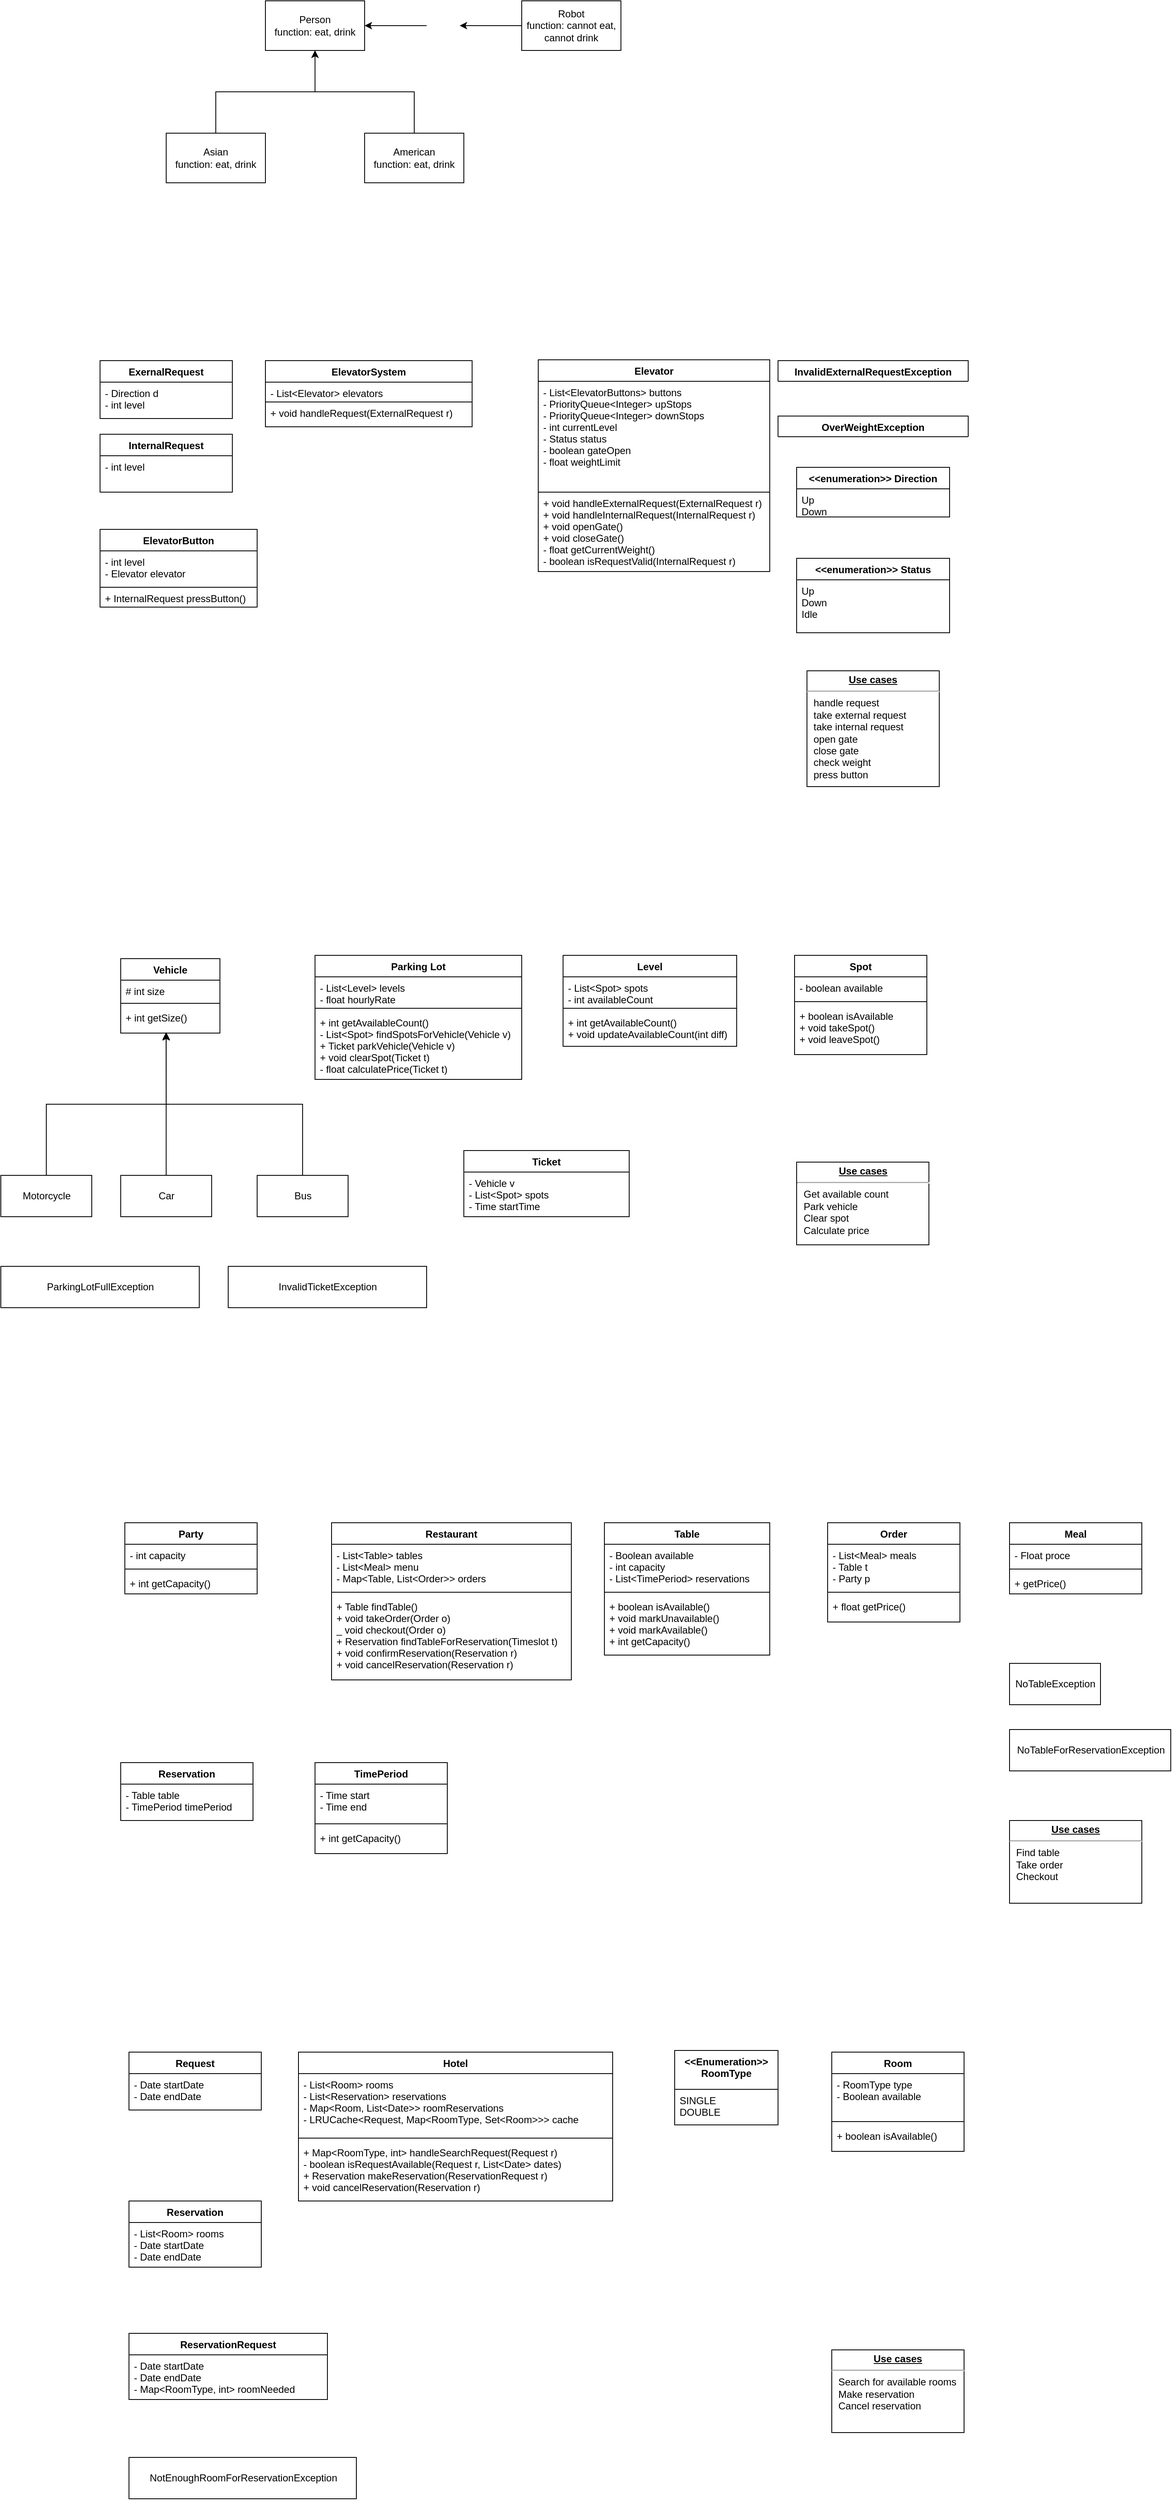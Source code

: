 <mxfile pages="1" version="11.2.5" type="device"><diagram id="mWMWQS2_z9aquYP3x2ni" name="Page-1"><mxGraphModel dx="1956" dy="824" grid="1" gridSize="10" guides="1" tooltips="1" connect="1" arrows="1" fold="1" page="1" pageScale="1" pageWidth="850" pageHeight="1100" math="0" shadow="0"><root><mxCell id="0"/><mxCell id="1" parent="0"/><mxCell id="6YsSRjpdaENqeneaQZCN-1" value="Person&lt;br&gt;function: eat, drink" style="rounded=0;whiteSpace=wrap;html=1;" parent="1" vertex="1"><mxGeometry x="230" y="190" width="120" height="60" as="geometry"/></mxCell><mxCell id="6YsSRjpdaENqeneaQZCN-4" style="edgeStyle=orthogonalEdgeStyle;rounded=0;orthogonalLoop=1;jettySize=auto;html=1;entryX=0.5;entryY=1;entryDx=0;entryDy=0;" parent="1" source="6YsSRjpdaENqeneaQZCN-2" target="6YsSRjpdaENqeneaQZCN-1" edge="1"><mxGeometry relative="1" as="geometry"/></mxCell><mxCell id="6YsSRjpdaENqeneaQZCN-2" value="Asian&lt;br&gt;function: eat, drink" style="rounded=0;whiteSpace=wrap;html=1;" parent="1" vertex="1"><mxGeometry x="110" y="350" width="120" height="60" as="geometry"/></mxCell><mxCell id="6YsSRjpdaENqeneaQZCN-5" style="edgeStyle=orthogonalEdgeStyle;rounded=0;orthogonalLoop=1;jettySize=auto;html=1;entryX=0.5;entryY=1;entryDx=0;entryDy=0;" parent="1" source="6YsSRjpdaENqeneaQZCN-3" target="6YsSRjpdaENqeneaQZCN-1" edge="1"><mxGeometry relative="1" as="geometry"/></mxCell><mxCell id="6YsSRjpdaENqeneaQZCN-3" value="American&lt;br&gt;function: eat, drink" style="rounded=0;whiteSpace=wrap;html=1;" parent="1" vertex="1"><mxGeometry x="350" y="350" width="120" height="60" as="geometry"/></mxCell><mxCell id="6YsSRjpdaENqeneaQZCN-7" style="edgeStyle=orthogonalEdgeStyle;rounded=0;orthogonalLoop=1;jettySize=auto;html=1;" parent="1" source="6YsSRjpdaENqeneaQZCN-8" target="6YsSRjpdaENqeneaQZCN-1" edge="1"><mxGeometry relative="1" as="geometry"/></mxCell><mxCell id="6YsSRjpdaENqeneaQZCN-6" value="Robot&lt;br&gt;function: cannot eat, cannot drink" style="rounded=0;whiteSpace=wrap;html=1;" parent="1" vertex="1"><mxGeometry x="540" y="190" width="120" height="60" as="geometry"/></mxCell><mxCell id="6YsSRjpdaENqeneaQZCN-8" value="" style="shape=image;html=1;verticalAlign=top;verticalLabelPosition=bottom;labelBackgroundColor=#ffffff;imageAspect=0;aspect=fixed;image=https://cdn4.iconfinder.com/data/icons/icocentre-free-icons/114/f-cross_256-128.png" parent="1" vertex="1"><mxGeometry x="425" y="200" width="40" height="40" as="geometry"/></mxCell><mxCell id="6YsSRjpdaENqeneaQZCN-9" style="edgeStyle=orthogonalEdgeStyle;rounded=0;orthogonalLoop=1;jettySize=auto;html=1;" parent="1" source="6YsSRjpdaENqeneaQZCN-6" target="6YsSRjpdaENqeneaQZCN-8" edge="1"><mxGeometry relative="1" as="geometry"><mxPoint x="540" y="220" as="sourcePoint"/><mxPoint x="350" y="220" as="targetPoint"/></mxGeometry></mxCell><mxCell id="6YsSRjpdaENqeneaQZCN-12" value="ElevatorSystem" style="swimlane;fontStyle=1;align=center;verticalAlign=top;childLayout=stackLayout;horizontal=1;startSize=26;horizontalStack=0;resizeParent=1;resizeParentMax=0;resizeLast=0;collapsible=1;marginBottom=0;" parent="1" vertex="1"><mxGeometry x="230" y="625" width="250" height="50" as="geometry"/></mxCell><mxCell id="6YsSRjpdaENqeneaQZCN-13" value="- List&lt;Elevator&gt; elevators" style="text;strokeColor=none;fillColor=none;align=left;verticalAlign=top;spacingLeft=4;spacingRight=4;overflow=hidden;rotatable=0;points=[[0,0.5],[1,0.5]];portConstraint=eastwest;" parent="6YsSRjpdaENqeneaQZCN-12" vertex="1"><mxGeometry y="26" width="250" height="24" as="geometry"/></mxCell><mxCell id="6YsSRjpdaENqeneaQZCN-17" value="Elevator" style="swimlane;fontStyle=1;align=center;verticalAlign=top;childLayout=stackLayout;horizontal=1;startSize=26;horizontalStack=0;resizeParent=1;resizeParentMax=0;resizeLast=0;collapsible=1;marginBottom=0;" parent="1" vertex="1"><mxGeometry x="560" y="624" width="280" height="160" as="geometry"/></mxCell><mxCell id="6YsSRjpdaENqeneaQZCN-18" value="- List&lt;ElevatorButtons&gt; buttons&#10;- PriorityQueue&lt;Integer&gt; upStops&#10;- PriorityQueue&lt;Integer&gt; downStops&#10;- int currentLevel&#10;- Status status&#10;- boolean gateOpen&#10;- float weightLimit&#10;" style="text;strokeColor=none;fillColor=none;align=left;verticalAlign=top;spacingLeft=4;spacingRight=4;overflow=hidden;rotatable=0;points=[[0,0.5],[1,0.5]];portConstraint=eastwest;" parent="6YsSRjpdaENqeneaQZCN-17" vertex="1"><mxGeometry y="26" width="280" height="134" as="geometry"/></mxCell><mxCell id="6YsSRjpdaENqeneaQZCN-20" value="&lt;p style=&quot;margin: 0px ; margin-top: 4px ; text-align: center ; text-decoration: underline&quot;&gt;&lt;b&gt;Use cases&lt;/b&gt;&lt;/p&gt;&lt;hr&gt;&lt;p style=&quot;margin: 0px ; margin-left: 8px&quot;&gt;handle request&lt;br&gt;take external request&lt;/p&gt;&lt;p style=&quot;margin: 0px ; margin-left: 8px&quot;&gt;take internal request&lt;/p&gt;&lt;p style=&quot;margin: 0px ; margin-left: 8px&quot;&gt;open gate&lt;/p&gt;&lt;p style=&quot;margin: 0px ; margin-left: 8px&quot;&gt;close gate&lt;/p&gt;&lt;p style=&quot;margin: 0px ; margin-left: 8px&quot;&gt;check weight&lt;/p&gt;&lt;p style=&quot;margin: 0px ; margin-left: 8px&quot;&gt;press button&lt;/p&gt;" style="verticalAlign=top;align=left;overflow=fill;fontSize=12;fontFamily=Helvetica;html=1;" parent="1" vertex="1"><mxGeometry x="885" y="1000" width="160" height="140" as="geometry"/></mxCell><mxCell id="6YsSRjpdaENqeneaQZCN-31" value="+ void handleRequest(ExternalRequest r)" style="text;strokeColor=#000000;fillColor=none;align=left;verticalAlign=top;spacingLeft=4;spacingRight=4;overflow=hidden;rotatable=0;points=[[0,0.5],[1,0.5]];portConstraint=eastwest;" parent="1" vertex="1"><mxGeometry x="230" y="675" width="250" height="30" as="geometry"/></mxCell><mxCell id="6YsSRjpdaENqeneaQZCN-32" value="InvalidExternalRequestException" style="swimlane;fontStyle=1;align=center;verticalAlign=top;childLayout=stackLayout;horizontal=1;startSize=26;horizontalStack=0;resizeParent=1;resizeParentMax=0;resizeLast=0;collapsible=1;marginBottom=0;" parent="1" vertex="1"><mxGeometry x="850" y="625" width="230" height="25" as="geometry"><mxRectangle x="850" y="625" width="210" height="26" as="alternateBounds"/></mxGeometry></mxCell><mxCell id="6YsSRjpdaENqeneaQZCN-34" value="ExernalRequest" style="swimlane;fontStyle=1;align=center;verticalAlign=top;childLayout=stackLayout;horizontal=1;startSize=26;horizontalStack=0;resizeParent=1;resizeParentMax=0;resizeLast=0;collapsible=1;marginBottom=0;strokeColor=#000000;" parent="1" vertex="1"><mxGeometry x="30" y="625" width="160" height="70" as="geometry"/></mxCell><mxCell id="6YsSRjpdaENqeneaQZCN-35" value="- Direction d&#10;- int level" style="text;strokeColor=none;fillColor=none;align=left;verticalAlign=top;spacingLeft=4;spacingRight=4;overflow=hidden;rotatable=0;points=[[0,0.5],[1,0.5]];portConstraint=eastwest;" parent="6YsSRjpdaENqeneaQZCN-34" vertex="1"><mxGeometry y="26" width="160" height="44" as="geometry"/></mxCell><mxCell id="6YsSRjpdaENqeneaQZCN-39" value="&lt;&lt;enumeration&gt;&gt; Direction" style="swimlane;fontStyle=1;align=center;verticalAlign=top;childLayout=stackLayout;horizontal=1;startSize=26;horizontalStack=0;resizeParent=1;resizeParentMax=0;resizeLast=0;collapsible=1;marginBottom=0;strokeColor=#000000;" parent="1" vertex="1"><mxGeometry x="872.5" y="754" width="185" height="60" as="geometry"/></mxCell><mxCell id="6YsSRjpdaENqeneaQZCN-40" value="Up&#10;Down" style="text;strokeColor=none;fillColor=none;align=left;verticalAlign=top;spacingLeft=4;spacingRight=4;overflow=hidden;rotatable=0;points=[[0,0.5],[1,0.5]];portConstraint=eastwest;" parent="6YsSRjpdaENqeneaQZCN-39" vertex="1"><mxGeometry y="26" width="185" height="34" as="geometry"/></mxCell><mxCell id="6YsSRjpdaENqeneaQZCN-43" value="+ void handleExternalRequest(ExternalRequest r)&#10;+ void handleInternalRequest(InternalRequest r)&#10;+ void openGate()&#10;+ void closeGate()&#10;- float getCurrentWeight()&#10;- boolean isRequestValid(InternalRequest r)" style="text;strokeColor=#000000;fillColor=none;align=left;verticalAlign=top;spacingLeft=4;spacingRight=4;overflow=hidden;rotatable=0;points=[[0,0.5],[1,0.5]];portConstraint=eastwest;" parent="1" vertex="1"><mxGeometry x="560" y="784" width="280" height="96" as="geometry"/></mxCell><mxCell id="6YsSRjpdaENqeneaQZCN-44" value="InternalRequest" style="swimlane;fontStyle=1;align=center;verticalAlign=top;childLayout=stackLayout;horizontal=1;startSize=26;horizontalStack=0;resizeParent=1;resizeParentMax=0;resizeLast=0;collapsible=1;marginBottom=0;strokeColor=#000000;" parent="1" vertex="1"><mxGeometry x="30" y="714" width="160" height="70" as="geometry"/></mxCell><mxCell id="6YsSRjpdaENqeneaQZCN-45" value="- int level" style="text;strokeColor=none;fillColor=none;align=left;verticalAlign=top;spacingLeft=4;spacingRight=4;overflow=hidden;rotatable=0;points=[[0,0.5],[1,0.5]];portConstraint=eastwest;" parent="6YsSRjpdaENqeneaQZCN-44" vertex="1"><mxGeometry y="26" width="160" height="44" as="geometry"/></mxCell><mxCell id="6YsSRjpdaENqeneaQZCN-46" value="&lt;&lt;enumeration&gt;&gt; Status" style="swimlane;fontStyle=1;align=center;verticalAlign=top;childLayout=stackLayout;horizontal=1;startSize=26;horizontalStack=0;resizeParent=1;resizeParentMax=0;resizeLast=0;collapsible=1;marginBottom=0;strokeColor=#000000;" parent="1" vertex="1"><mxGeometry x="872.5" y="864" width="185" height="90" as="geometry"/></mxCell><mxCell id="6YsSRjpdaENqeneaQZCN-47" value="Up&#10;Down&#10;Idle" style="text;strokeColor=none;fillColor=none;align=left;verticalAlign=top;spacingLeft=4;spacingRight=4;overflow=hidden;rotatable=0;points=[[0,0.5],[1,0.5]];portConstraint=eastwest;" parent="6YsSRjpdaENqeneaQZCN-46" vertex="1"><mxGeometry y="26" width="185" height="64" as="geometry"/></mxCell><mxCell id="6YsSRjpdaENqeneaQZCN-48" value="OverWeightException" style="swimlane;fontStyle=1;align=center;verticalAlign=top;childLayout=stackLayout;horizontal=1;startSize=26;horizontalStack=0;resizeParent=1;resizeParentMax=0;resizeLast=0;collapsible=1;marginBottom=0;" parent="1" vertex="1"><mxGeometry x="850" y="692" width="230" height="25" as="geometry"><mxRectangle x="850" y="625" width="210" height="26" as="alternateBounds"/></mxGeometry></mxCell><mxCell id="6YsSRjpdaENqeneaQZCN-49" value="ElevatorButton" style="swimlane;fontStyle=1;align=center;verticalAlign=top;childLayout=stackLayout;horizontal=1;startSize=26;horizontalStack=0;resizeParent=1;resizeParentMax=0;resizeLast=0;collapsible=1;marginBottom=0;strokeColor=#000000;" parent="1" vertex="1"><mxGeometry x="30" y="829" width="190" height="70" as="geometry"/></mxCell><mxCell id="6YsSRjpdaENqeneaQZCN-50" value="- int level&#10;- Elevator elevator" style="text;strokeColor=none;fillColor=none;align=left;verticalAlign=top;spacingLeft=4;spacingRight=4;overflow=hidden;rotatable=0;points=[[0,0.5],[1,0.5]];portConstraint=eastwest;" parent="6YsSRjpdaENqeneaQZCN-49" vertex="1"><mxGeometry y="26" width="190" height="44" as="geometry"/></mxCell><mxCell id="6YsSRjpdaENqeneaQZCN-51" value="+ InternalRequest pressButton()" style="text;strokeColor=#000000;fillColor=none;align=left;verticalAlign=top;spacingLeft=4;spacingRight=4;overflow=hidden;rotatable=0;points=[[0,0.5],[1,0.5]];portConstraint=eastwest;" parent="1" vertex="1"><mxGeometry x="30" y="899" width="190" height="24" as="geometry"/></mxCell><mxCell id="joDjQTi2y1f8AxvnKc9--3" value="Parking Lot" style="swimlane;fontStyle=1;align=center;verticalAlign=top;childLayout=stackLayout;horizontal=1;startSize=26;horizontalStack=0;resizeParent=1;resizeParentMax=0;resizeLast=0;collapsible=1;marginBottom=0;" parent="1" vertex="1"><mxGeometry x="290" y="1344" width="250" height="150" as="geometry"/></mxCell><mxCell id="joDjQTi2y1f8AxvnKc9--4" value="- List&lt;Level&gt; levels&#10;- float hourlyRate" style="text;strokeColor=none;fillColor=none;align=left;verticalAlign=top;spacingLeft=4;spacingRight=4;overflow=hidden;rotatable=0;points=[[0,0.5],[1,0.5]];portConstraint=eastwest;" parent="joDjQTi2y1f8AxvnKc9--3" vertex="1"><mxGeometry y="26" width="250" height="34" as="geometry"/></mxCell><mxCell id="joDjQTi2y1f8AxvnKc9--5" value="" style="line;strokeWidth=1;fillColor=none;align=left;verticalAlign=middle;spacingTop=-1;spacingLeft=3;spacingRight=3;rotatable=0;labelPosition=right;points=[];portConstraint=eastwest;" parent="joDjQTi2y1f8AxvnKc9--3" vertex="1"><mxGeometry y="60" width="250" height="8" as="geometry"/></mxCell><mxCell id="joDjQTi2y1f8AxvnKc9--6" value="+ int getAvailableCount()&#10;- List&lt;Spot&gt; findSpotsForVehicle(Vehicle v)&#10;+ Ticket parkVehicle(Vehicle v)&#10;+ void clearSpot(Ticket t)&#10;- float calculatePrice(Ticket t)" style="text;strokeColor=none;fillColor=none;align=left;verticalAlign=top;spacingLeft=4;spacingRight=4;overflow=hidden;rotatable=0;points=[[0,0.5],[1,0.5]];portConstraint=eastwest;" parent="joDjQTi2y1f8AxvnKc9--3" vertex="1"><mxGeometry y="68" width="250" height="82" as="geometry"/></mxCell><mxCell id="joDjQTi2y1f8AxvnKc9--8" value="Spot" style="swimlane;fontStyle=1;align=center;verticalAlign=top;childLayout=stackLayout;horizontal=1;startSize=26;horizontalStack=0;resizeParent=1;resizeParentMax=0;resizeLast=0;collapsible=1;marginBottom=0;" parent="1" vertex="1"><mxGeometry x="870" y="1344" width="160" height="120" as="geometry"/></mxCell><mxCell id="joDjQTi2y1f8AxvnKc9--9" value="- boolean available" style="text;strokeColor=none;fillColor=none;align=left;verticalAlign=top;spacingLeft=4;spacingRight=4;overflow=hidden;rotatable=0;points=[[0,0.5],[1,0.5]];portConstraint=eastwest;" parent="joDjQTi2y1f8AxvnKc9--8" vertex="1"><mxGeometry y="26" width="160" height="26" as="geometry"/></mxCell><mxCell id="joDjQTi2y1f8AxvnKc9--10" value="" style="line;strokeWidth=1;fillColor=none;align=left;verticalAlign=middle;spacingTop=-1;spacingLeft=3;spacingRight=3;rotatable=0;labelPosition=right;points=[];portConstraint=eastwest;" parent="joDjQTi2y1f8AxvnKc9--8" vertex="1"><mxGeometry y="52" width="160" height="8" as="geometry"/></mxCell><mxCell id="joDjQTi2y1f8AxvnKc9--11" value="+ boolean isAvailable&#10;+ void takeSpot()&#10;+ void leaveSpot()" style="text;strokeColor=none;fillColor=none;align=left;verticalAlign=top;spacingLeft=4;spacingRight=4;overflow=hidden;rotatable=0;points=[[0,0.5],[1,0.5]];portConstraint=eastwest;" parent="joDjQTi2y1f8AxvnKc9--8" vertex="1"><mxGeometry y="60" width="160" height="60" as="geometry"/></mxCell><mxCell id="joDjQTi2y1f8AxvnKc9--12" value="&lt;p style=&quot;margin: 0px ; margin-top: 4px ; text-align: center ; text-decoration: underline&quot;&gt;&lt;b&gt;Use cases&lt;/b&gt;&lt;/p&gt;&lt;hr&gt;&lt;p style=&quot;margin: 0px ; margin-left: 8px&quot;&gt;Get available count&lt;/p&gt;&lt;p style=&quot;margin: 0px ; margin-left: 8px&quot;&gt;Park vehicle&lt;/p&gt;&lt;p style=&quot;margin: 0px ; margin-left: 8px&quot;&gt;Clear spot&lt;/p&gt;&lt;p style=&quot;margin: 0px ; margin-left: 8px&quot;&gt;Calculate price&lt;/p&gt;" style="verticalAlign=top;align=left;overflow=fill;fontSize=12;fontFamily=Helvetica;html=1;" parent="1" vertex="1"><mxGeometry x="872.5" y="1594" width="160" height="100" as="geometry"/></mxCell><mxCell id="joDjQTi2y1f8AxvnKc9--30" style="edgeStyle=orthogonalEdgeStyle;rounded=0;orthogonalLoop=1;jettySize=auto;html=1;entryX=0.458;entryY=1;entryDx=0;entryDy=0;entryPerimeter=0;" parent="1" source="joDjQTi2y1f8AxvnKc9--13" target="joDjQTi2y1f8AxvnKc9--23" edge="1"><mxGeometry relative="1" as="geometry"/></mxCell><mxCell id="joDjQTi2y1f8AxvnKc9--13" value="Bus" style="html=1;" parent="1" vertex="1"><mxGeometry x="220" y="1610" width="110" height="50" as="geometry"/></mxCell><mxCell id="joDjQTi2y1f8AxvnKc9--29" style="edgeStyle=orthogonalEdgeStyle;rounded=0;orthogonalLoop=1;jettySize=auto;html=1;entryX=0.458;entryY=0.969;entryDx=0;entryDy=0;entryPerimeter=0;" parent="1" source="joDjQTi2y1f8AxvnKc9--14" target="joDjQTi2y1f8AxvnKc9--23" edge="1"><mxGeometry relative="1" as="geometry"/></mxCell><mxCell id="joDjQTi2y1f8AxvnKc9--14" value="Car" style="html=1;" parent="1" vertex="1"><mxGeometry x="55" y="1610" width="110" height="50" as="geometry"/></mxCell><mxCell id="joDjQTi2y1f8AxvnKc9--28" style="edgeStyle=orthogonalEdgeStyle;rounded=0;orthogonalLoop=1;jettySize=auto;html=1;entryX=0.458;entryY=0.969;entryDx=0;entryDy=0;entryPerimeter=0;" parent="1" source="joDjQTi2y1f8AxvnKc9--15" target="joDjQTi2y1f8AxvnKc9--23" edge="1"><mxGeometry relative="1" as="geometry"/></mxCell><mxCell id="joDjQTi2y1f8AxvnKc9--15" value="Motorcycle" style="html=1;" parent="1" vertex="1"><mxGeometry x="-90" y="1610" width="110" height="50" as="geometry"/></mxCell><mxCell id="joDjQTi2y1f8AxvnKc9--16" value="Level" style="swimlane;fontStyle=1;align=center;verticalAlign=top;childLayout=stackLayout;horizontal=1;startSize=26;horizontalStack=0;resizeParent=1;resizeParentMax=0;resizeLast=0;collapsible=1;marginBottom=0;" parent="1" vertex="1"><mxGeometry x="590" y="1344" width="210" height="110" as="geometry"/></mxCell><mxCell id="joDjQTi2y1f8AxvnKc9--17" value="- List&lt;Spot&gt; spots&#10;- int availableCount" style="text;strokeColor=none;fillColor=none;align=left;verticalAlign=top;spacingLeft=4;spacingRight=4;overflow=hidden;rotatable=0;points=[[0,0.5],[1,0.5]];portConstraint=eastwest;" parent="joDjQTi2y1f8AxvnKc9--16" vertex="1"><mxGeometry y="26" width="210" height="34" as="geometry"/></mxCell><mxCell id="joDjQTi2y1f8AxvnKc9--18" value="" style="line;strokeWidth=1;fillColor=none;align=left;verticalAlign=middle;spacingTop=-1;spacingLeft=3;spacingRight=3;rotatable=0;labelPosition=right;points=[];portConstraint=eastwest;" parent="joDjQTi2y1f8AxvnKc9--16" vertex="1"><mxGeometry y="60" width="210" height="8" as="geometry"/></mxCell><mxCell id="joDjQTi2y1f8AxvnKc9--19" value="+ int getAvailableCount()&#10;+ void updateAvailableCount(int diff)" style="text;strokeColor=none;fillColor=none;align=left;verticalAlign=top;spacingLeft=4;spacingRight=4;overflow=hidden;rotatable=0;points=[[0,0.5],[1,0.5]];portConstraint=eastwest;" parent="joDjQTi2y1f8AxvnKc9--16" vertex="1"><mxGeometry y="68" width="210" height="42" as="geometry"/></mxCell><mxCell id="joDjQTi2y1f8AxvnKc9--20" value="Vehicle" style="swimlane;fontStyle=1;align=center;verticalAlign=top;childLayout=stackLayout;horizontal=1;startSize=26;horizontalStack=0;resizeParent=1;resizeParentMax=0;resizeLast=0;collapsible=1;marginBottom=0;" parent="1" vertex="1"><mxGeometry x="55" y="1348" width="120" height="90" as="geometry"/></mxCell><mxCell id="joDjQTi2y1f8AxvnKc9--21" value="# int size" style="text;strokeColor=none;fillColor=none;align=left;verticalAlign=top;spacingLeft=4;spacingRight=4;overflow=hidden;rotatable=0;points=[[0,0.5],[1,0.5]];portConstraint=eastwest;" parent="joDjQTi2y1f8AxvnKc9--20" vertex="1"><mxGeometry y="26" width="120" height="24" as="geometry"/></mxCell><mxCell id="joDjQTi2y1f8AxvnKc9--22" value="" style="line;strokeWidth=1;fillColor=none;align=left;verticalAlign=middle;spacingTop=-1;spacingLeft=3;spacingRight=3;rotatable=0;labelPosition=right;points=[];portConstraint=eastwest;" parent="joDjQTi2y1f8AxvnKc9--20" vertex="1"><mxGeometry y="50" width="120" height="8" as="geometry"/></mxCell><mxCell id="joDjQTi2y1f8AxvnKc9--23" value="+ int getSize()" style="text;strokeColor=none;fillColor=none;align=left;verticalAlign=top;spacingLeft=4;spacingRight=4;overflow=hidden;rotatable=0;points=[[0,0.5],[1,0.5]];portConstraint=eastwest;" parent="joDjQTi2y1f8AxvnKc9--20" vertex="1"><mxGeometry y="58" width="120" height="32" as="geometry"/></mxCell><mxCell id="joDjQTi2y1f8AxvnKc9--24" value="Ticket" style="swimlane;fontStyle=1;align=center;verticalAlign=top;childLayout=stackLayout;horizontal=1;startSize=26;horizontalStack=0;resizeParent=1;resizeParentMax=0;resizeLast=0;collapsible=1;marginBottom=0;" parent="1" vertex="1"><mxGeometry x="470" y="1580" width="200" height="80" as="geometry"/></mxCell><mxCell id="joDjQTi2y1f8AxvnKc9--25" value="- Vehicle v&#10;- List&lt;Spot&gt; spots&#10;- Time startTime" style="text;strokeColor=none;fillColor=none;align=left;verticalAlign=top;spacingLeft=4;spacingRight=4;overflow=hidden;rotatable=0;points=[[0,0.5],[1,0.5]];portConstraint=eastwest;" parent="joDjQTi2y1f8AxvnKc9--24" vertex="1"><mxGeometry y="26" width="200" height="54" as="geometry"/></mxCell><mxCell id="joDjQTi2y1f8AxvnKc9--31" value="ParkingLotFullException" style="html=1;" parent="1" vertex="1"><mxGeometry x="-90" y="1720" width="240" height="50" as="geometry"/></mxCell><mxCell id="joDjQTi2y1f8AxvnKc9--32" value="InvalidTicketException" style="html=1;" parent="1" vertex="1"><mxGeometry x="185" y="1720" width="240" height="50" as="geometry"/></mxCell><mxCell id="pn1DXufCJwf_M5NmqQqZ-5" value="Restaurant" style="swimlane;fontStyle=1;align=center;verticalAlign=top;childLayout=stackLayout;horizontal=1;startSize=26;horizontalStack=0;resizeParent=1;resizeParentMax=0;resizeLast=0;collapsible=1;marginBottom=0;" parent="1" vertex="1"><mxGeometry x="310" y="2030" width="290" height="190" as="geometry"/></mxCell><mxCell id="pn1DXufCJwf_M5NmqQqZ-6" value="- List&lt;Table&gt; tables&#10;- List&lt;Meal&gt; menu&#10;- Map&lt;Table, List&lt;Order&gt;&gt; orders" style="text;strokeColor=none;fillColor=none;align=left;verticalAlign=top;spacingLeft=4;spacingRight=4;overflow=hidden;rotatable=0;points=[[0,0.5],[1,0.5]];portConstraint=eastwest;" parent="pn1DXufCJwf_M5NmqQqZ-5" vertex="1"><mxGeometry y="26" width="290" height="54" as="geometry"/></mxCell><mxCell id="pn1DXufCJwf_M5NmqQqZ-7" value="" style="line;strokeWidth=1;fillColor=none;align=left;verticalAlign=middle;spacingTop=-1;spacingLeft=3;spacingRight=3;rotatable=0;labelPosition=right;points=[];portConstraint=eastwest;" parent="pn1DXufCJwf_M5NmqQqZ-5" vertex="1"><mxGeometry y="80" width="290" height="8" as="geometry"/></mxCell><mxCell id="pn1DXufCJwf_M5NmqQqZ-8" value="+ Table findTable()&#10;+ void takeOrder(Order o)&#10;_ void checkout(Order o)&#10;+ Reservation findTableForReservation(Timeslot t)&#10;+ void confirmReservation(Reservation r)&#10;+ void cancelReservation(Reservation r)" style="text;strokeColor=none;fillColor=none;align=left;verticalAlign=top;spacingLeft=4;spacingRight=4;overflow=hidden;rotatable=0;points=[[0,0.5],[1,0.5]];portConstraint=eastwest;" parent="pn1DXufCJwf_M5NmqQqZ-5" vertex="1"><mxGeometry y="88" width="290" height="102" as="geometry"/></mxCell><mxCell id="pn1DXufCJwf_M5NmqQqZ-9" value="Table" style="swimlane;fontStyle=1;align=center;verticalAlign=top;childLayout=stackLayout;horizontal=1;startSize=26;horizontalStack=0;resizeParent=1;resizeParentMax=0;resizeLast=0;collapsible=1;marginBottom=0;" parent="1" vertex="1"><mxGeometry x="640" y="2030" width="200" height="160" as="geometry"/></mxCell><mxCell id="pn1DXufCJwf_M5NmqQqZ-10" value="- Boolean available&#10;- int capacity&#10;- List&lt;TimePeriod&gt; reservations" style="text;strokeColor=none;fillColor=none;align=left;verticalAlign=top;spacingLeft=4;spacingRight=4;overflow=hidden;rotatable=0;points=[[0,0.5],[1,0.5]];portConstraint=eastwest;" parent="pn1DXufCJwf_M5NmqQqZ-9" vertex="1"><mxGeometry y="26" width="200" height="54" as="geometry"/></mxCell><mxCell id="pn1DXufCJwf_M5NmqQqZ-11" value="" style="line;strokeWidth=1;fillColor=none;align=left;verticalAlign=middle;spacingTop=-1;spacingLeft=3;spacingRight=3;rotatable=0;labelPosition=right;points=[];portConstraint=eastwest;" parent="pn1DXufCJwf_M5NmqQqZ-9" vertex="1"><mxGeometry y="80" width="200" height="8" as="geometry"/></mxCell><mxCell id="pn1DXufCJwf_M5NmqQqZ-12" value="+ boolean isAvailable()&#10;+ void markUnavailable()&#10;+ void markAvailable()&#10;+ int getCapacity()" style="text;strokeColor=none;fillColor=none;align=left;verticalAlign=top;spacingLeft=4;spacingRight=4;overflow=hidden;rotatable=0;points=[[0,0.5],[1,0.5]];portConstraint=eastwest;" parent="pn1DXufCJwf_M5NmqQqZ-9" vertex="1"><mxGeometry y="88" width="200" height="72" as="geometry"/></mxCell><mxCell id="pn1DXufCJwf_M5NmqQqZ-13" value="Party" style="swimlane;fontStyle=1;align=center;verticalAlign=top;childLayout=stackLayout;horizontal=1;startSize=26;horizontalStack=0;resizeParent=1;resizeParentMax=0;resizeLast=0;collapsible=1;marginBottom=0;" parent="1" vertex="1"><mxGeometry x="60" y="2030" width="160" height="86" as="geometry"/></mxCell><mxCell id="pn1DXufCJwf_M5NmqQqZ-14" value="- int capacity" style="text;strokeColor=none;fillColor=none;align=left;verticalAlign=top;spacingLeft=4;spacingRight=4;overflow=hidden;rotatable=0;points=[[0,0.5],[1,0.5]];portConstraint=eastwest;" parent="pn1DXufCJwf_M5NmqQqZ-13" vertex="1"><mxGeometry y="26" width="160" height="26" as="geometry"/></mxCell><mxCell id="pn1DXufCJwf_M5NmqQqZ-15" value="" style="line;strokeWidth=1;fillColor=none;align=left;verticalAlign=middle;spacingTop=-1;spacingLeft=3;spacingRight=3;rotatable=0;labelPosition=right;points=[];portConstraint=eastwest;" parent="pn1DXufCJwf_M5NmqQqZ-13" vertex="1"><mxGeometry y="52" width="160" height="8" as="geometry"/></mxCell><mxCell id="pn1DXufCJwf_M5NmqQqZ-16" value="+ int getCapacity()" style="text;strokeColor=none;fillColor=none;align=left;verticalAlign=top;spacingLeft=4;spacingRight=4;overflow=hidden;rotatable=0;points=[[0,0.5],[1,0.5]];portConstraint=eastwest;" parent="pn1DXufCJwf_M5NmqQqZ-13" vertex="1"><mxGeometry y="60" width="160" height="26" as="geometry"/></mxCell><mxCell id="pn1DXufCJwf_M5NmqQqZ-17" value="Order" style="swimlane;fontStyle=1;align=center;verticalAlign=top;childLayout=stackLayout;horizontal=1;startSize=26;horizontalStack=0;resizeParent=1;resizeParentMax=0;resizeLast=0;collapsible=1;marginBottom=0;" parent="1" vertex="1"><mxGeometry x="910" y="2030" width="160" height="120" as="geometry"/></mxCell><mxCell id="pn1DXufCJwf_M5NmqQqZ-18" value="- List&lt;Meal&gt; meals&#10;- Table t&#10;- Party p" style="text;strokeColor=none;fillColor=none;align=left;verticalAlign=top;spacingLeft=4;spacingRight=4;overflow=hidden;rotatable=0;points=[[0,0.5],[1,0.5]];portConstraint=eastwest;" parent="pn1DXufCJwf_M5NmqQqZ-17" vertex="1"><mxGeometry y="26" width="160" height="54" as="geometry"/></mxCell><mxCell id="pn1DXufCJwf_M5NmqQqZ-19" value="" style="line;strokeWidth=1;fillColor=none;align=left;verticalAlign=middle;spacingTop=-1;spacingLeft=3;spacingRight=3;rotatable=0;labelPosition=right;points=[];portConstraint=eastwest;" parent="pn1DXufCJwf_M5NmqQqZ-17" vertex="1"><mxGeometry y="80" width="160" height="8" as="geometry"/></mxCell><mxCell id="pn1DXufCJwf_M5NmqQqZ-20" value="+ float getPrice()" style="text;strokeColor=none;fillColor=none;align=left;verticalAlign=top;spacingLeft=4;spacingRight=4;overflow=hidden;rotatable=0;points=[[0,0.5],[1,0.5]];portConstraint=eastwest;" parent="pn1DXufCJwf_M5NmqQqZ-17" vertex="1"><mxGeometry y="88" width="160" height="32" as="geometry"/></mxCell><mxCell id="pn1DXufCJwf_M5NmqQqZ-21" value="Meal" style="swimlane;fontStyle=1;align=center;verticalAlign=top;childLayout=stackLayout;horizontal=1;startSize=26;horizontalStack=0;resizeParent=1;resizeParentMax=0;resizeLast=0;collapsible=1;marginBottom=0;" parent="1" vertex="1"><mxGeometry x="1130" y="2030" width="160" height="86" as="geometry"/></mxCell><mxCell id="pn1DXufCJwf_M5NmqQqZ-22" value="- Float proce" style="text;strokeColor=none;fillColor=none;align=left;verticalAlign=top;spacingLeft=4;spacingRight=4;overflow=hidden;rotatable=0;points=[[0,0.5],[1,0.5]];portConstraint=eastwest;" parent="pn1DXufCJwf_M5NmqQqZ-21" vertex="1"><mxGeometry y="26" width="160" height="26" as="geometry"/></mxCell><mxCell id="pn1DXufCJwf_M5NmqQqZ-23" value="" style="line;strokeWidth=1;fillColor=none;align=left;verticalAlign=middle;spacingTop=-1;spacingLeft=3;spacingRight=3;rotatable=0;labelPosition=right;points=[];portConstraint=eastwest;" parent="pn1DXufCJwf_M5NmqQqZ-21" vertex="1"><mxGeometry y="52" width="160" height="8" as="geometry"/></mxCell><mxCell id="pn1DXufCJwf_M5NmqQqZ-24" value="+ getPrice()" style="text;strokeColor=none;fillColor=none;align=left;verticalAlign=top;spacingLeft=4;spacingRight=4;overflow=hidden;rotatable=0;points=[[0,0.5],[1,0.5]];portConstraint=eastwest;" parent="pn1DXufCJwf_M5NmqQqZ-21" vertex="1"><mxGeometry y="60" width="160" height="26" as="geometry"/></mxCell><mxCell id="pn1DXufCJwf_M5NmqQqZ-25" value="&lt;p style=&quot;margin: 0px ; margin-top: 4px ; text-align: center ; text-decoration: underline&quot;&gt;&lt;b&gt;Use cases&lt;/b&gt;&lt;/p&gt;&lt;hr&gt;&lt;p style=&quot;margin: 0px ; margin-left: 8px&quot;&gt;Find table&lt;/p&gt;&lt;p style=&quot;margin: 0px ; margin-left: 8px&quot;&gt;Take order&lt;/p&gt;&lt;p style=&quot;margin: 0px ; margin-left: 8px&quot;&gt;Checkout&lt;/p&gt;" style="verticalAlign=top;align=left;overflow=fill;fontSize=12;fontFamily=Helvetica;html=1;" parent="1" vertex="1"><mxGeometry x="1130" y="2390" width="160" height="100" as="geometry"/></mxCell><mxCell id="pn1DXufCJwf_M5NmqQqZ-27" value="NoTableException" style="html=1;" parent="1" vertex="1"><mxGeometry x="1130" y="2200" width="110" height="50" as="geometry"/></mxCell><mxCell id="pn1DXufCJwf_M5NmqQqZ-28" value="Reservation" style="swimlane;fontStyle=1;align=center;verticalAlign=top;childLayout=stackLayout;horizontal=1;startSize=26;horizontalStack=0;resizeParent=1;resizeParentMax=0;resizeLast=0;collapsible=1;marginBottom=0;" parent="1" vertex="1"><mxGeometry x="55" y="2320" width="160" height="70" as="geometry"/></mxCell><mxCell id="pn1DXufCJwf_M5NmqQqZ-29" value="- Table table&#10;- TimePeriod timePeriod" style="text;strokeColor=none;fillColor=none;align=left;verticalAlign=top;spacingLeft=4;spacingRight=4;overflow=hidden;rotatable=0;points=[[0,0.5],[1,0.5]];portConstraint=eastwest;" parent="pn1DXufCJwf_M5NmqQqZ-28" vertex="1"><mxGeometry y="26" width="160" height="44" as="geometry"/></mxCell><mxCell id="pn1DXufCJwf_M5NmqQqZ-32" value="NoTableForReservationException" style="html=1;" parent="1" vertex="1"><mxGeometry x="1130" y="2280" width="195" height="50" as="geometry"/></mxCell><mxCell id="pn1DXufCJwf_M5NmqQqZ-33" value="TimePeriod" style="swimlane;fontStyle=1;align=center;verticalAlign=top;childLayout=stackLayout;horizontal=1;startSize=26;horizontalStack=0;resizeParent=1;resizeParentMax=0;resizeLast=0;collapsible=1;marginBottom=0;" parent="1" vertex="1"><mxGeometry x="290" y="2320" width="160" height="110" as="geometry"/></mxCell><mxCell id="pn1DXufCJwf_M5NmqQqZ-34" value="- Time start&#10;- Time end" style="text;strokeColor=none;fillColor=none;align=left;verticalAlign=top;spacingLeft=4;spacingRight=4;overflow=hidden;rotatable=0;points=[[0,0.5],[1,0.5]];portConstraint=eastwest;" parent="pn1DXufCJwf_M5NmqQqZ-33" vertex="1"><mxGeometry y="26" width="160" height="44" as="geometry"/></mxCell><mxCell id="pn1DXufCJwf_M5NmqQqZ-35" value="" style="line;strokeWidth=1;fillColor=none;align=left;verticalAlign=middle;spacingTop=-1;spacingLeft=3;spacingRight=3;rotatable=0;labelPosition=right;points=[];portConstraint=eastwest;" parent="pn1DXufCJwf_M5NmqQqZ-33" vertex="1"><mxGeometry y="70" width="160" height="8" as="geometry"/></mxCell><mxCell id="pn1DXufCJwf_M5NmqQqZ-36" value="+ int getCapacity()" style="text;strokeColor=none;fillColor=none;align=left;verticalAlign=top;spacingLeft=4;spacingRight=4;overflow=hidden;rotatable=0;points=[[0,0.5],[1,0.5]];portConstraint=eastwest;" parent="pn1DXufCJwf_M5NmqQqZ-33" vertex="1"><mxGeometry y="78" width="160" height="32" as="geometry"/></mxCell><mxCell id="pn1DXufCJwf_M5NmqQqZ-37" value="Hotel" style="swimlane;fontStyle=1;align=center;verticalAlign=top;childLayout=stackLayout;horizontal=1;startSize=26;horizontalStack=0;resizeParent=1;resizeParentMax=0;resizeLast=0;collapsible=1;marginBottom=0;" parent="1" vertex="1"><mxGeometry x="270" y="2670" width="380" height="180" as="geometry"/></mxCell><mxCell id="pn1DXufCJwf_M5NmqQqZ-38" value="- List&lt;Room&gt; rooms&#10;- List&lt;Reservation&gt; reservations&#10;- Map&lt;Room, List&lt;Date&gt;&gt; roomReservations&#10;- LRUCache&lt;Request, Map&lt;RoomType, Set&lt;Room&gt;&gt;&gt; cache" style="text;strokeColor=none;fillColor=none;align=left;verticalAlign=top;spacingLeft=4;spacingRight=4;overflow=hidden;rotatable=0;points=[[0,0.5],[1,0.5]];portConstraint=eastwest;" parent="pn1DXufCJwf_M5NmqQqZ-37" vertex="1"><mxGeometry y="26" width="380" height="74" as="geometry"/></mxCell><mxCell id="pn1DXufCJwf_M5NmqQqZ-39" value="" style="line;strokeWidth=1;fillColor=none;align=left;verticalAlign=middle;spacingTop=-1;spacingLeft=3;spacingRight=3;rotatable=0;labelPosition=right;points=[];portConstraint=eastwest;" parent="pn1DXufCJwf_M5NmqQqZ-37" vertex="1"><mxGeometry y="100" width="380" height="8" as="geometry"/></mxCell><mxCell id="pn1DXufCJwf_M5NmqQqZ-40" value="+ Map&lt;RoomType, int&gt; handleSearchRequest(Request r)&#10;- boolean isRequestAvailable(Request r, List&lt;Date&gt; dates)&#10;+ Reservation makeReservation(ReservationRequest r)&#10;+ void cancelReservation(Reservation r)" style="text;strokeColor=none;fillColor=none;align=left;verticalAlign=top;spacingLeft=4;spacingRight=4;overflow=hidden;rotatable=0;points=[[0,0.5],[1,0.5]];portConstraint=eastwest;" parent="pn1DXufCJwf_M5NmqQqZ-37" vertex="1"><mxGeometry y="108" width="380" height="72" as="geometry"/></mxCell><mxCell id="pn1DXufCJwf_M5NmqQqZ-41" value="&lt;&lt;Enumeration&gt;&gt;&#10;RoomType" style="swimlane;fontStyle=1;align=center;verticalAlign=top;childLayout=stackLayout;horizontal=1;startSize=47;horizontalStack=0;resizeParent=1;resizeParentMax=0;resizeLast=0;collapsible=1;marginBottom=0;" parent="1" vertex="1"><mxGeometry x="725" y="2668" width="125" height="90" as="geometry"/></mxCell><mxCell id="pn1DXufCJwf_M5NmqQqZ-42" value="SINGLE&#10;DOUBLE" style="text;strokeColor=none;fillColor=none;align=left;verticalAlign=top;spacingLeft=4;spacingRight=4;overflow=hidden;rotatable=0;points=[[0,0.5],[1,0.5]];portConstraint=eastwest;" parent="pn1DXufCJwf_M5NmqQqZ-41" vertex="1"><mxGeometry y="47" width="125" height="43" as="geometry"/></mxCell><mxCell id="pn1DXufCJwf_M5NmqQqZ-45" value="Request" style="swimlane;fontStyle=1;align=center;verticalAlign=top;childLayout=stackLayout;horizontal=1;startSize=26;horizontalStack=0;resizeParent=1;resizeParentMax=0;resizeLast=0;collapsible=1;marginBottom=0;" parent="1" vertex="1"><mxGeometry x="65" y="2670" width="160" height="70" as="geometry"/></mxCell><mxCell id="pn1DXufCJwf_M5NmqQqZ-46" value="- Date startDate&#10;- Date endDate" style="text;strokeColor=none;fillColor=none;align=left;verticalAlign=top;spacingLeft=4;spacingRight=4;overflow=hidden;rotatable=0;points=[[0,0.5],[1,0.5]];portConstraint=eastwest;" parent="pn1DXufCJwf_M5NmqQqZ-45" vertex="1"><mxGeometry y="26" width="160" height="44" as="geometry"/></mxCell><mxCell id="pn1DXufCJwf_M5NmqQqZ-49" value="Room" style="swimlane;fontStyle=1;align=center;verticalAlign=top;childLayout=stackLayout;horizontal=1;startSize=26;horizontalStack=0;resizeParent=1;resizeParentMax=0;resizeLast=0;collapsible=1;marginBottom=0;" parent="1" vertex="1"><mxGeometry x="915" y="2670" width="160" height="120" as="geometry"/></mxCell><mxCell id="pn1DXufCJwf_M5NmqQqZ-50" value="- RoomType type&#10;- Boolean available" style="text;strokeColor=none;fillColor=none;align=left;verticalAlign=top;spacingLeft=4;spacingRight=4;overflow=hidden;rotatable=0;points=[[0,0.5],[1,0.5]];portConstraint=eastwest;" parent="pn1DXufCJwf_M5NmqQqZ-49" vertex="1"><mxGeometry y="26" width="160" height="54" as="geometry"/></mxCell><mxCell id="pn1DXufCJwf_M5NmqQqZ-51" value="" style="line;strokeWidth=1;fillColor=none;align=left;verticalAlign=middle;spacingTop=-1;spacingLeft=3;spacingRight=3;rotatable=0;labelPosition=right;points=[];portConstraint=eastwest;" parent="pn1DXufCJwf_M5NmqQqZ-49" vertex="1"><mxGeometry y="80" width="160" height="8" as="geometry"/></mxCell><mxCell id="pn1DXufCJwf_M5NmqQqZ-52" value="+ boolean isAvailable()" style="text;strokeColor=none;fillColor=none;align=left;verticalAlign=top;spacingLeft=4;spacingRight=4;overflow=hidden;rotatable=0;points=[[0,0.5],[1,0.5]];portConstraint=eastwest;" parent="pn1DXufCJwf_M5NmqQqZ-49" vertex="1"><mxGeometry y="88" width="160" height="32" as="geometry"/></mxCell><mxCell id="pn1DXufCJwf_M5NmqQqZ-57" value="&lt;p style=&quot;margin: 0px ; margin-top: 4px ; text-align: center ; text-decoration: underline&quot;&gt;&lt;b&gt;Use cases&lt;/b&gt;&lt;/p&gt;&lt;hr&gt;&lt;p style=&quot;margin: 0px ; margin-left: 8px&quot;&gt;Search for available rooms&lt;/p&gt;&lt;p style=&quot;margin: 0px ; margin-left: 8px&quot;&gt;Make reservation&lt;/p&gt;&lt;p style=&quot;margin: 0px ; margin-left: 8px&quot;&gt;Cancel reservation&lt;/p&gt;" style="verticalAlign=top;align=left;overflow=fill;fontSize=12;fontFamily=Helvetica;html=1;" parent="1" vertex="1"><mxGeometry x="915" y="3030" width="160" height="100" as="geometry"/></mxCell><mxCell id="pn1DXufCJwf_M5NmqQqZ-59" value="Reservation" style="swimlane;fontStyle=1;align=center;verticalAlign=top;childLayout=stackLayout;horizontal=1;startSize=26;horizontalStack=0;resizeParent=1;resizeParentMax=0;resizeLast=0;collapsible=1;marginBottom=0;" parent="1" vertex="1"><mxGeometry x="65" y="2850" width="160" height="80" as="geometry"/></mxCell><mxCell id="pn1DXufCJwf_M5NmqQqZ-60" value="- List&lt;Room&gt; rooms&#10;- Date startDate&#10;- Date endDate" style="text;strokeColor=none;fillColor=none;align=left;verticalAlign=top;spacingLeft=4;spacingRight=4;overflow=hidden;rotatable=0;points=[[0,0.5],[1,0.5]];portConstraint=eastwest;" parent="pn1DXufCJwf_M5NmqQqZ-59" vertex="1"><mxGeometry y="26" width="160" height="54" as="geometry"/></mxCell><mxCell id="Q0Fcx-d_78fJuM0Sk1j3-2" value="ReservationRequest" style="swimlane;fontStyle=1;align=center;verticalAlign=top;childLayout=stackLayout;horizontal=1;startSize=26;horizontalStack=0;resizeParent=1;resizeParentMax=0;resizeLast=0;collapsible=1;marginBottom=0;" vertex="1" parent="1"><mxGeometry x="65" y="3010" width="240" height="80" as="geometry"/></mxCell><mxCell id="Q0Fcx-d_78fJuM0Sk1j3-3" value="- Date startDate&#10;- Date endDate&#10;- Map&lt;RoomType, int&gt; roomNeeded" style="text;strokeColor=none;fillColor=none;align=left;verticalAlign=top;spacingLeft=4;spacingRight=4;overflow=hidden;rotatable=0;points=[[0,0.5],[1,0.5]];portConstraint=eastwest;" vertex="1" parent="Q0Fcx-d_78fJuM0Sk1j3-2"><mxGeometry y="26" width="240" height="54" as="geometry"/></mxCell><mxCell id="Q0Fcx-d_78fJuM0Sk1j3-4" value="NotEnoughRoomForReservationException" style="html=1;" vertex="1" parent="1"><mxGeometry x="65" y="3160" width="275" height="50" as="geometry"/></mxCell></root></mxGraphModel></diagram></mxfile>